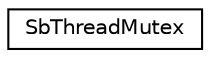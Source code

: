 digraph "Graphical Class Hierarchy"
{
 // LATEX_PDF_SIZE
  edge [fontname="Helvetica",fontsize="10",labelfontname="Helvetica",labelfontsize="10"];
  node [fontname="Helvetica",fontsize="10",shape=record];
  rankdir="LR";
  Node0 [label="SbThreadMutex",height=0.2,width=0.4,color="black", fillcolor="white", style="filled",URL="$classSbThreadMutex.html",tooltip=" "];
}
